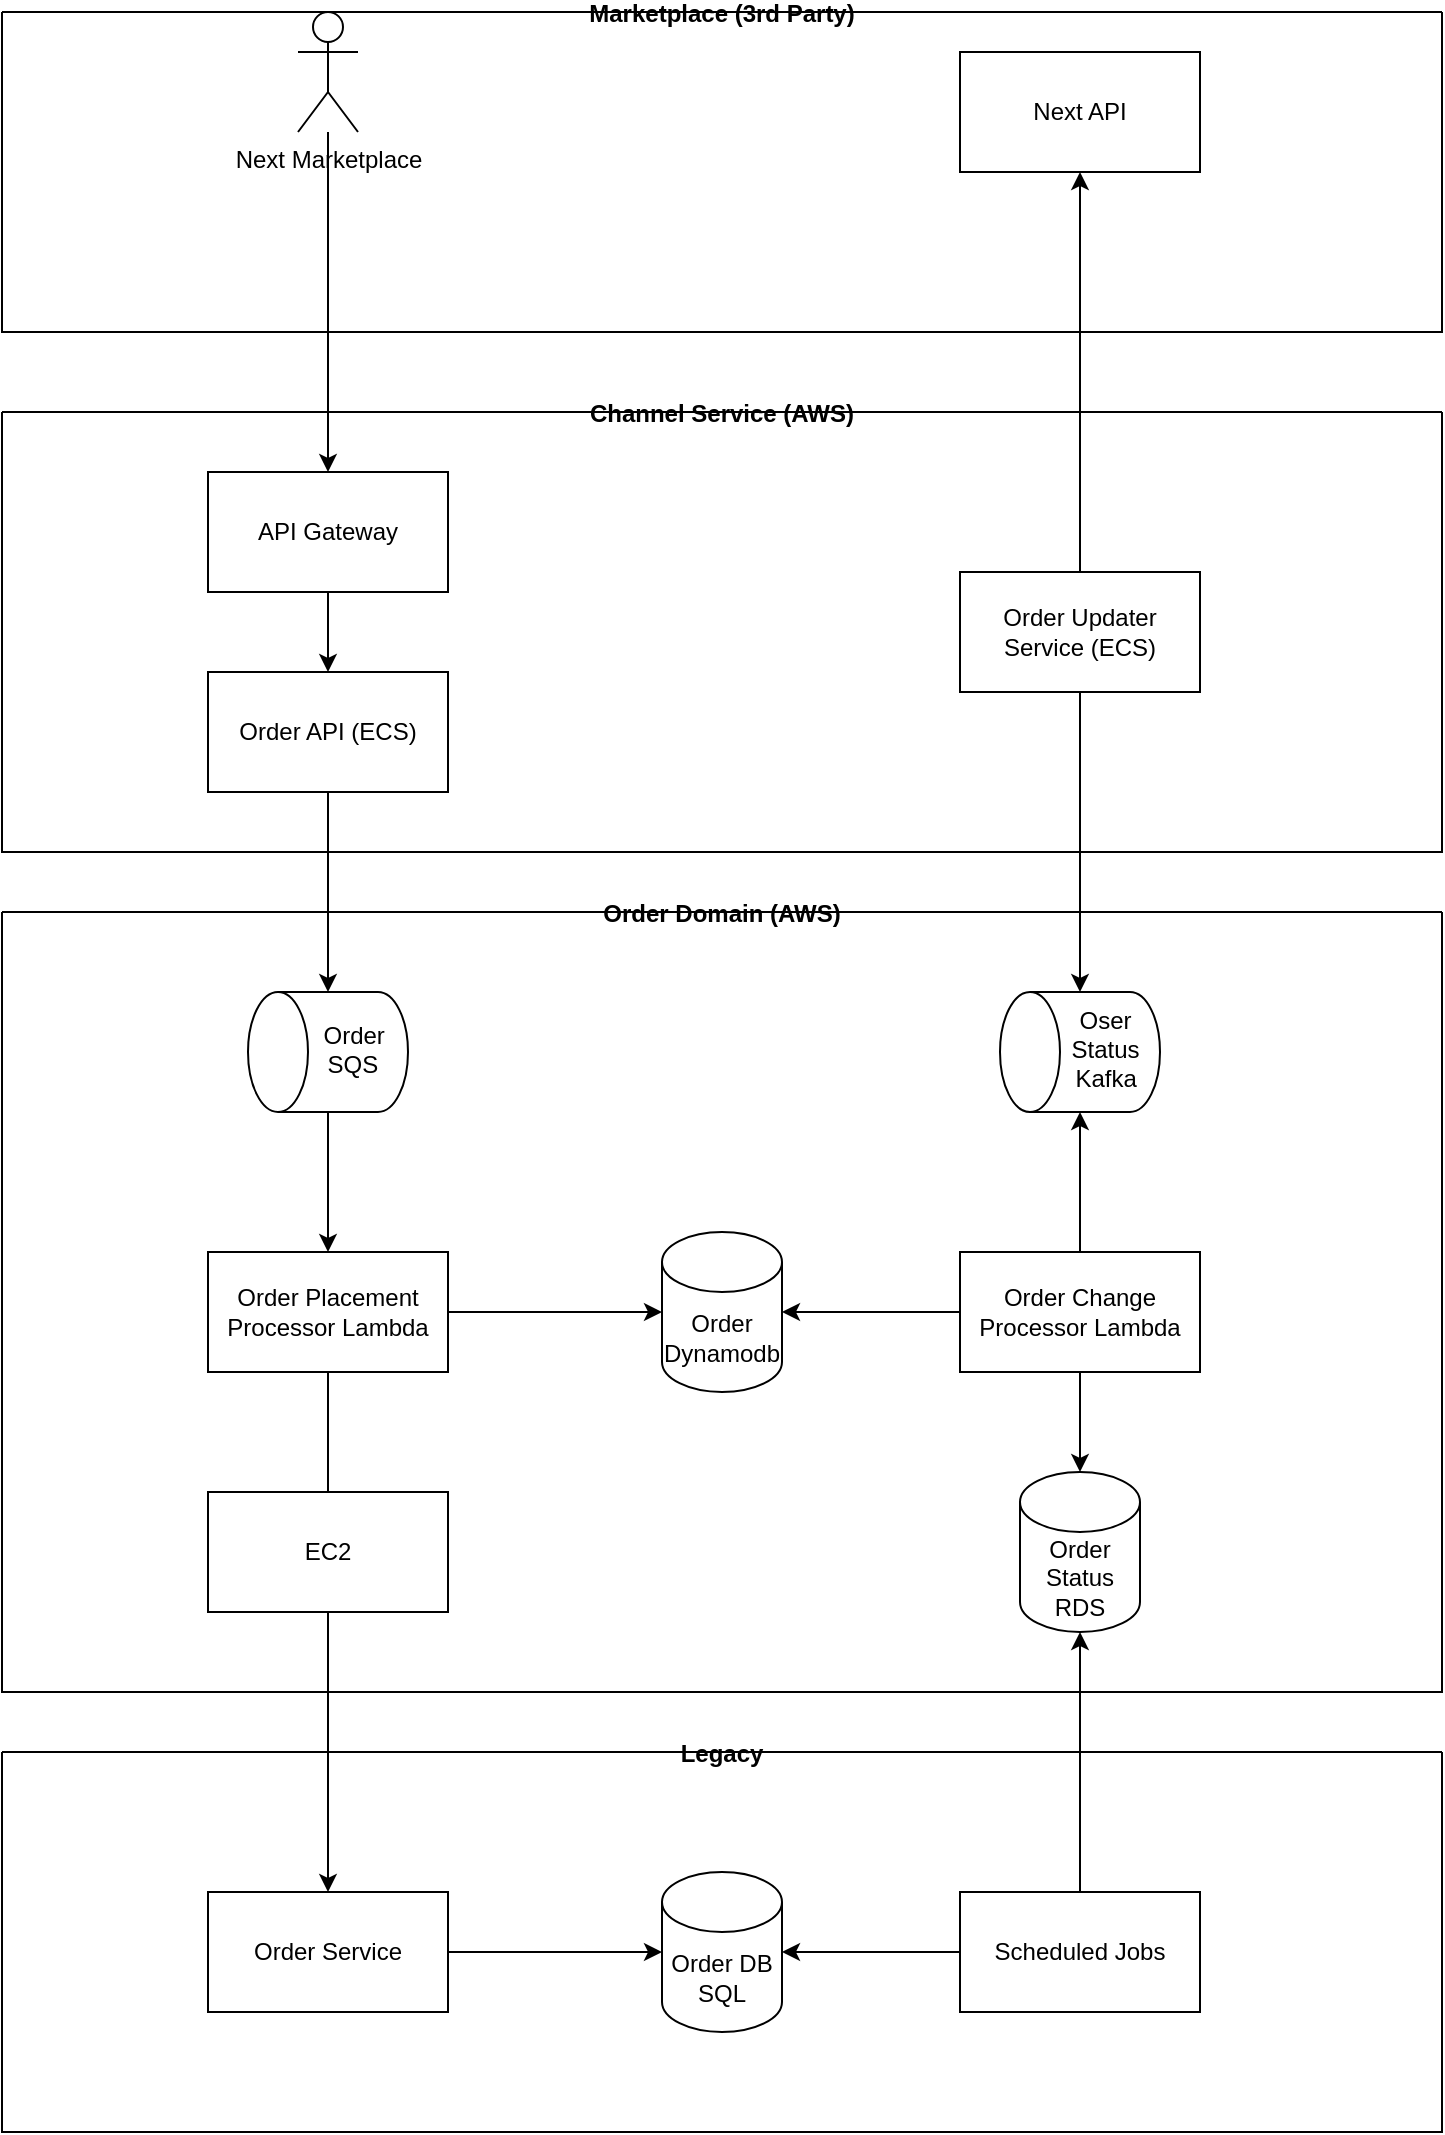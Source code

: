 <mxfile version="28.0.7">
  <diagram name="Page-1" id="i74SUtEJPaXxr554whLq">
    <mxGraphModel dx="2058" dy="1146" grid="1" gridSize="10" guides="1" tooltips="1" connect="1" arrows="1" fold="1" page="1" pageScale="1" pageWidth="827" pageHeight="1169" math="0" shadow="0">
      <root>
        <mxCell id="0" />
        <mxCell id="1" parent="0" />
        <mxCell id="lLDedmcQ7TLhQcj5pJ-E-3" style="edgeStyle=orthogonalEdgeStyle;rounded=0;orthogonalLoop=1;jettySize=auto;html=1;entryX=0.5;entryY=0;entryDx=0;entryDy=0;" parent="1" source="lLDedmcQ7TLhQcj5pJ-E-2" target="lLDedmcQ7TLhQcj5pJ-E-1" edge="1">
          <mxGeometry relative="1" as="geometry" />
        </mxCell>
        <mxCell id="lLDedmcQ7TLhQcj5pJ-E-2" value="&lt;span style=&quot;text-wrap-mode: wrap;&quot;&gt;Next Marketplace&lt;/span&gt;" style="shape=umlActor;verticalLabelPosition=bottom;verticalAlign=top;html=1;outlineConnect=0;" parent="1" vertex="1">
          <mxGeometry x="188" y="60" width="30" height="60" as="geometry" />
        </mxCell>
        <mxCell id="lLDedmcQ7TLhQcj5pJ-E-7" style="edgeStyle=orthogonalEdgeStyle;rounded=0;orthogonalLoop=1;jettySize=auto;html=1;" parent="1" source="lLDedmcQ7TLhQcj5pJ-E-4" target="lLDedmcQ7TLhQcj5pJ-E-6" edge="1">
          <mxGeometry relative="1" as="geometry" />
        </mxCell>
        <mxCell id="lLDedmcQ7TLhQcj5pJ-E-12" style="edgeStyle=orthogonalEdgeStyle;rounded=0;orthogonalLoop=1;jettySize=auto;html=1;" parent="1" source="lLDedmcQ7TLhQcj5pJ-E-9" target="lLDedmcQ7TLhQcj5pJ-E-11" edge="1">
          <mxGeometry relative="1" as="geometry" />
        </mxCell>
        <mxCell id="lLDedmcQ7TLhQcj5pJ-E-18" style="edgeStyle=orthogonalEdgeStyle;rounded=0;orthogonalLoop=1;jettySize=auto;html=1;" parent="1" source="lLDedmcQ7TLhQcj5pJ-E-16" target="dtsL_xxK6jFfi1139Xua-1" edge="1">
          <mxGeometry relative="1" as="geometry">
            <mxPoint x="579" y="780" as="targetPoint" />
          </mxGeometry>
        </mxCell>
        <mxCell id="lLDedmcQ7TLhQcj5pJ-E-22" style="edgeStyle=orthogonalEdgeStyle;rounded=0;orthogonalLoop=1;jettySize=auto;html=1;" parent="1" source="lLDedmcQ7TLhQcj5pJ-E-20" target="lLDedmcQ7TLhQcj5pJ-E-21" edge="1">
          <mxGeometry relative="1" as="geometry" />
        </mxCell>
        <mxCell id="lLDedmcQ7TLhQcj5pJ-E-24" style="edgeStyle=orthogonalEdgeStyle;rounded=0;orthogonalLoop=1;jettySize=auto;html=1;" parent="1" source="lLDedmcQ7TLhQcj5pJ-E-20" target="lLDedmcQ7TLhQcj5pJ-E-19" edge="1">
          <mxGeometry relative="1" as="geometry">
            <mxPoint x="710" y="540" as="targetPoint" />
          </mxGeometry>
        </mxCell>
        <mxCell id="lLDedmcQ7TLhQcj5pJ-E-21" value="Next API" style="rounded=0;whiteSpace=wrap;html=1;" parent="1" vertex="1">
          <mxGeometry x="519" y="80" width="120" height="60" as="geometry" />
        </mxCell>
        <mxCell id="dtsL_xxK6jFfi1139Xua-3" value="Legacy" style="swimlane;startSize=0;" vertex="1" parent="1">
          <mxGeometry x="40" y="930" width="720" height="190" as="geometry" />
        </mxCell>
        <mxCell id="lLDedmcQ7TLhQcj5pJ-E-15" style="edgeStyle=orthogonalEdgeStyle;rounded=0;orthogonalLoop=1;jettySize=auto;html=1;" parent="dtsL_xxK6jFfi1139Xua-3" source="lLDedmcQ7TLhQcj5pJ-E-11" target="lLDedmcQ7TLhQcj5pJ-E-14" edge="1">
          <mxGeometry relative="1" as="geometry" />
        </mxCell>
        <mxCell id="lLDedmcQ7TLhQcj5pJ-E-11" value="Order Service" style="rounded=0;whiteSpace=wrap;html=1;" parent="dtsL_xxK6jFfi1139Xua-3" vertex="1">
          <mxGeometry x="103" y="70" width="120" height="60" as="geometry" />
        </mxCell>
        <mxCell id="lLDedmcQ7TLhQcj5pJ-E-14" value="Order DB SQL" style="shape=cylinder3;whiteSpace=wrap;html=1;boundedLbl=1;backgroundOutline=1;size=15;" parent="dtsL_xxK6jFfi1139Xua-3" vertex="1">
          <mxGeometry x="330" y="60" width="60" height="80" as="geometry" />
        </mxCell>
        <mxCell id="lLDedmcQ7TLhQcj5pJ-E-16" value="Scheduled Jobs" style="rounded=0;whiteSpace=wrap;html=1;" parent="dtsL_xxK6jFfi1139Xua-3" vertex="1">
          <mxGeometry x="479" y="70" width="120" height="60" as="geometry" />
        </mxCell>
        <mxCell id="lLDedmcQ7TLhQcj5pJ-E-17" style="edgeStyle=orthogonalEdgeStyle;rounded=0;orthogonalLoop=1;jettySize=auto;html=1;entryX=1;entryY=0.5;entryDx=0;entryDy=0;entryPerimeter=0;" parent="dtsL_xxK6jFfi1139Xua-3" source="lLDedmcQ7TLhQcj5pJ-E-16" target="lLDedmcQ7TLhQcj5pJ-E-14" edge="1">
          <mxGeometry relative="1" as="geometry" />
        </mxCell>
        <mxCell id="dtsL_xxK6jFfi1139Xua-4" value="Order Domain (AWS)" style="swimlane;startSize=0;" vertex="1" parent="1">
          <mxGeometry x="40" y="510" width="720" height="390" as="geometry" />
        </mxCell>
        <mxCell id="dtsL_xxK6jFfi1139Xua-1" value="Order Status RDS" style="shape=cylinder3;whiteSpace=wrap;html=1;boundedLbl=1;backgroundOutline=1;size=15;" vertex="1" parent="dtsL_xxK6jFfi1139Xua-4">
          <mxGeometry x="509" y="280" width="60" height="80" as="geometry" />
        </mxCell>
        <mxCell id="lLDedmcQ7TLhQcj5pJ-E-29" value="EC2" style="rounded=0;whiteSpace=wrap;html=1;" parent="dtsL_xxK6jFfi1139Xua-4" vertex="1">
          <mxGeometry x="103" y="290" width="120" height="60" as="geometry" />
        </mxCell>
        <mxCell id="lLDedmcQ7TLhQcj5pJ-E-9" value="Order Placement Processor Lambda" style="rounded=0;whiteSpace=wrap;html=1;" parent="dtsL_xxK6jFfi1139Xua-4" vertex="1">
          <mxGeometry x="103" y="170" width="120" height="60" as="geometry" />
        </mxCell>
        <mxCell id="lLDedmcQ7TLhQcj5pJ-E-8" value="Order Dynamodb" style="shape=cylinder3;whiteSpace=wrap;html=1;boundedLbl=1;backgroundOutline=1;size=15;" parent="dtsL_xxK6jFfi1139Xua-4" vertex="1">
          <mxGeometry x="330" y="160" width="60" height="80" as="geometry" />
        </mxCell>
        <mxCell id="lLDedmcQ7TLhQcj5pJ-E-13" style="edgeStyle=orthogonalEdgeStyle;rounded=0;orthogonalLoop=1;jettySize=auto;html=1;" parent="dtsL_xxK6jFfi1139Xua-4" source="lLDedmcQ7TLhQcj5pJ-E-9" target="lLDedmcQ7TLhQcj5pJ-E-8" edge="1">
          <mxGeometry relative="1" as="geometry" />
        </mxCell>
        <mxCell id="dtsL_xxK6jFfi1139Xua-8" style="edgeStyle=orthogonalEdgeStyle;rounded=0;orthogonalLoop=1;jettySize=auto;html=1;" edge="1" parent="dtsL_xxK6jFfi1139Xua-4" source="lLDedmcQ7TLhQcj5pJ-E-25" target="lLDedmcQ7TLhQcj5pJ-E-19">
          <mxGeometry relative="1" as="geometry" />
        </mxCell>
        <mxCell id="lLDedmcQ7TLhQcj5pJ-E-25" value="Order Change Processor Lambda" style="rounded=0;whiteSpace=wrap;html=1;" parent="dtsL_xxK6jFfi1139Xua-4" vertex="1">
          <mxGeometry x="479" y="170" width="120" height="60" as="geometry" />
        </mxCell>
        <mxCell id="lLDedmcQ7TLhQcj5pJ-E-26" style="edgeStyle=orthogonalEdgeStyle;rounded=0;orthogonalLoop=1;jettySize=auto;html=1;" parent="dtsL_xxK6jFfi1139Xua-4" source="lLDedmcQ7TLhQcj5pJ-E-25" target="lLDedmcQ7TLhQcj5pJ-E-8" edge="1">
          <mxGeometry relative="1" as="geometry" />
        </mxCell>
        <mxCell id="dtsL_xxK6jFfi1139Xua-7" style="edgeStyle=orthogonalEdgeStyle;rounded=0;orthogonalLoop=1;jettySize=auto;html=1;entryX=0.5;entryY=0;entryDx=0;entryDy=0;entryPerimeter=0;" edge="1" parent="dtsL_xxK6jFfi1139Xua-4" source="lLDedmcQ7TLhQcj5pJ-E-25" target="dtsL_xxK6jFfi1139Xua-1">
          <mxGeometry relative="1" as="geometry" />
        </mxCell>
        <mxCell id="lLDedmcQ7TLhQcj5pJ-E-19" value="Oser Status Kafka" style="shape=cylinder3;whiteSpace=wrap;html=1;boundedLbl=1;backgroundOutline=1;size=15;rotation=-90;textDirection=vertical-rl;" parent="dtsL_xxK6jFfi1139Xua-4" vertex="1">
          <mxGeometry x="509" y="30" width="60" height="80" as="geometry" />
        </mxCell>
        <mxCell id="lLDedmcQ7TLhQcj5pJ-E-6" value="Order SQS" style="shape=cylinder3;whiteSpace=wrap;html=1;boundedLbl=1;backgroundOutline=1;size=15;rotation=-90;textDirection=vertical-rl;" parent="dtsL_xxK6jFfi1139Xua-4" vertex="1">
          <mxGeometry x="133" y="30" width="60" height="80" as="geometry" />
        </mxCell>
        <mxCell id="lLDedmcQ7TLhQcj5pJ-E-10" style="edgeStyle=orthogonalEdgeStyle;rounded=0;orthogonalLoop=1;jettySize=auto;html=1;" parent="dtsL_xxK6jFfi1139Xua-4" source="lLDedmcQ7TLhQcj5pJ-E-6" target="lLDedmcQ7TLhQcj5pJ-E-9" edge="1">
          <mxGeometry relative="1" as="geometry" />
        </mxCell>
        <mxCell id="dtsL_xxK6jFfi1139Xua-9" value="Channel Service (AWS)" style="swimlane;startSize=0;" vertex="1" parent="1">
          <mxGeometry x="40" y="260" width="720" height="220" as="geometry" />
        </mxCell>
        <mxCell id="lLDedmcQ7TLhQcj5pJ-E-20" value="Order Updater Service (ECS)" style="rounded=0;whiteSpace=wrap;html=1;" parent="dtsL_xxK6jFfi1139Xua-9" vertex="1">
          <mxGeometry x="479" y="80" width="120" height="60" as="geometry" />
        </mxCell>
        <mxCell id="lLDedmcQ7TLhQcj5pJ-E-4" value="Order API (ECS)" style="rounded=0;whiteSpace=wrap;html=1;" parent="dtsL_xxK6jFfi1139Xua-9" vertex="1">
          <mxGeometry x="103" y="130" width="120" height="60" as="geometry" />
        </mxCell>
        <mxCell id="lLDedmcQ7TLhQcj5pJ-E-1" value="API Gateway" style="rounded=0;whiteSpace=wrap;html=1;" parent="dtsL_xxK6jFfi1139Xua-9" vertex="1">
          <mxGeometry x="103" y="30" width="120" height="60" as="geometry" />
        </mxCell>
        <mxCell id="lLDedmcQ7TLhQcj5pJ-E-5" style="edgeStyle=orthogonalEdgeStyle;rounded=0;orthogonalLoop=1;jettySize=auto;html=1;" parent="dtsL_xxK6jFfi1139Xua-9" source="lLDedmcQ7TLhQcj5pJ-E-1" target="lLDedmcQ7TLhQcj5pJ-E-4" edge="1">
          <mxGeometry relative="1" as="geometry" />
        </mxCell>
        <mxCell id="dtsL_xxK6jFfi1139Xua-10" value="Marketplace (3rd Party)" style="swimlane;startSize=0;" vertex="1" parent="1">
          <mxGeometry x="40" y="60" width="720" height="160" as="geometry" />
        </mxCell>
      </root>
    </mxGraphModel>
  </diagram>
</mxfile>
